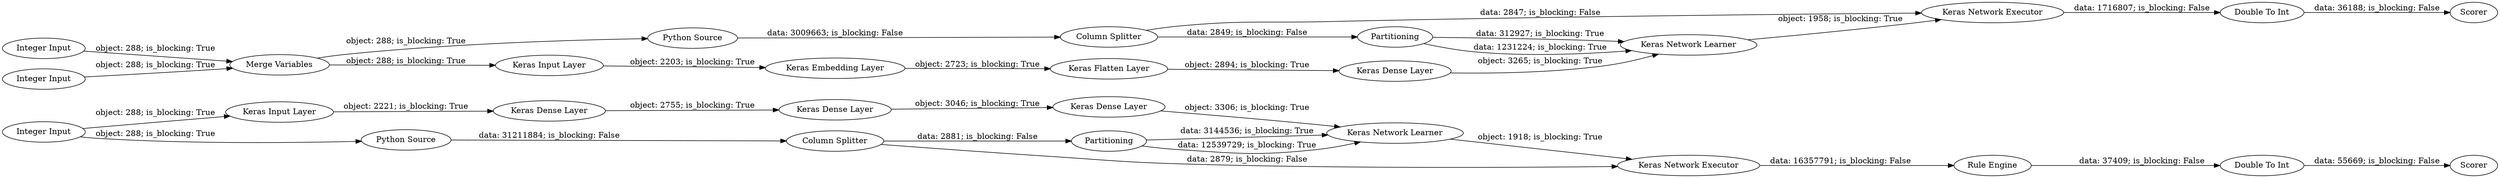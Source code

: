 digraph {
	"-3040897281387002891_266" [label="Keras Network Learner"]
	"-3040897281387002891_269" [label=Partitioning]
	"-3040897281387002891_271" [label="Rule Engine"]
	"-3040897281387002891_285" [label="Double To Int"]
	"-3040897281387002891_270" [label="Keras Network Executor"]
	"-3040897281387002891_282" [label="Keras Network Learner"]
	"-3040897281387002891_276" [label="Keras Embedding Layer"]
	"-3040897281387002891_262" [label="Keras Input Layer"]
	"-3040897281387002891_275" [label="Integer Input"]
	"-3040897281387002891_264" [label="Keras Dense Layer"]
	"-3040897281387002891_267" [label="Column Splitter"]
	"-3040897281387002891_284" [label="Keras Network Executor"]
	"-3040897281387002891_281" [label="Keras Dense Layer"]
	"-3040897281387002891_286" [label=Scorer]
	"-3040897281387002891_273" [label="Double To Int"]
	"-3040897281387002891_263" [label="Keras Dense Layer"]
	"-3040897281387002891_268" [label="Column Splitter"]
	"-3040897281387002891_272" [label=Scorer]
	"-3040897281387002891_261" [label="Python Source"]
	"-3040897281387002891_277" [label="Keras Input Layer"]
	"-3040897281387002891_279" [label="Merge Variables"]
	"-3040897281387002891_260" [label="Python Source"]
	"-3040897281387002891_274" [label="Integer Input"]
	"-3040897281387002891_259" [label="Integer Input"]
	"-3040897281387002891_280" [label="Keras Flatten Layer"]
	"-3040897281387002891_265" [label="Keras Dense Layer"]
	"-3040897281387002891_283" [label=Partitioning]
	"-3040897281387002891_280" -> "-3040897281387002891_281" [label="object: 2894; is_blocking: True"]
	"-3040897281387002891_266" -> "-3040897281387002891_270" [label="object: 1918; is_blocking: True"]
	"-3040897281387002891_261" -> "-3040897281387002891_267" [label="data: 3009663; is_blocking: False"]
	"-3040897281387002891_283" -> "-3040897281387002891_282" [label="data: 312927; is_blocking: True"]
	"-3040897281387002891_260" -> "-3040897281387002891_268" [label="data: 31211884; is_blocking: False"]
	"-3040897281387002891_277" -> "-3040897281387002891_276" [label="object: 2203; is_blocking: True"]
	"-3040897281387002891_285" -> "-3040897281387002891_286" [label="data: 36188; is_blocking: False"]
	"-3040897281387002891_275" -> "-3040897281387002891_279" [label="object: 288; is_blocking: True"]
	"-3040897281387002891_281" -> "-3040897281387002891_282" [label="object: 3265; is_blocking: True"]
	"-3040897281387002891_264" -> "-3040897281387002891_265" [label="object: 3046; is_blocking: True"]
	"-3040897281387002891_269" -> "-3040897281387002891_266" [label="data: 3144536; is_blocking: True"]
	"-3040897281387002891_282" -> "-3040897281387002891_284" [label="object: 1958; is_blocking: True"]
	"-3040897281387002891_283" -> "-3040897281387002891_282" [label="data: 1231224; is_blocking: True"]
	"-3040897281387002891_263" -> "-3040897281387002891_264" [label="object: 2755; is_blocking: True"]
	"-3040897281387002891_267" -> "-3040897281387002891_283" [label="data: 2849; is_blocking: False"]
	"-3040897281387002891_265" -> "-3040897281387002891_266" [label="object: 3306; is_blocking: True"]
	"-3040897281387002891_267" -> "-3040897281387002891_284" [label="data: 2847; is_blocking: False"]
	"-3040897281387002891_268" -> "-3040897281387002891_270" [label="data: 2879; is_blocking: False"]
	"-3040897281387002891_259" -> "-3040897281387002891_260" [label="object: 288; is_blocking: True"]
	"-3040897281387002891_274" -> "-3040897281387002891_279" [label="object: 288; is_blocking: True"]
	"-3040897281387002891_279" -> "-3040897281387002891_261" [label="object: 288; is_blocking: True"]
	"-3040897281387002891_284" -> "-3040897281387002891_285" [label="data: 1716807; is_blocking: False"]
	"-3040897281387002891_276" -> "-3040897281387002891_280" [label="object: 2723; is_blocking: True"]
	"-3040897281387002891_270" -> "-3040897281387002891_271" [label="data: 16357791; is_blocking: False"]
	"-3040897281387002891_268" -> "-3040897281387002891_269" [label="data: 2881; is_blocking: False"]
	"-3040897281387002891_262" -> "-3040897281387002891_263" [label="object: 2221; is_blocking: True"]
	"-3040897281387002891_259" -> "-3040897281387002891_262" [label="object: 288; is_blocking: True"]
	"-3040897281387002891_273" -> "-3040897281387002891_272" [label="data: 55669; is_blocking: False"]
	"-3040897281387002891_269" -> "-3040897281387002891_266" [label="data: 12539729; is_blocking: True"]
	"-3040897281387002891_279" -> "-3040897281387002891_277" [label="object: 288; is_blocking: True"]
	"-3040897281387002891_271" -> "-3040897281387002891_273" [label="data: 37409; is_blocking: False"]
	rankdir=LR
}
